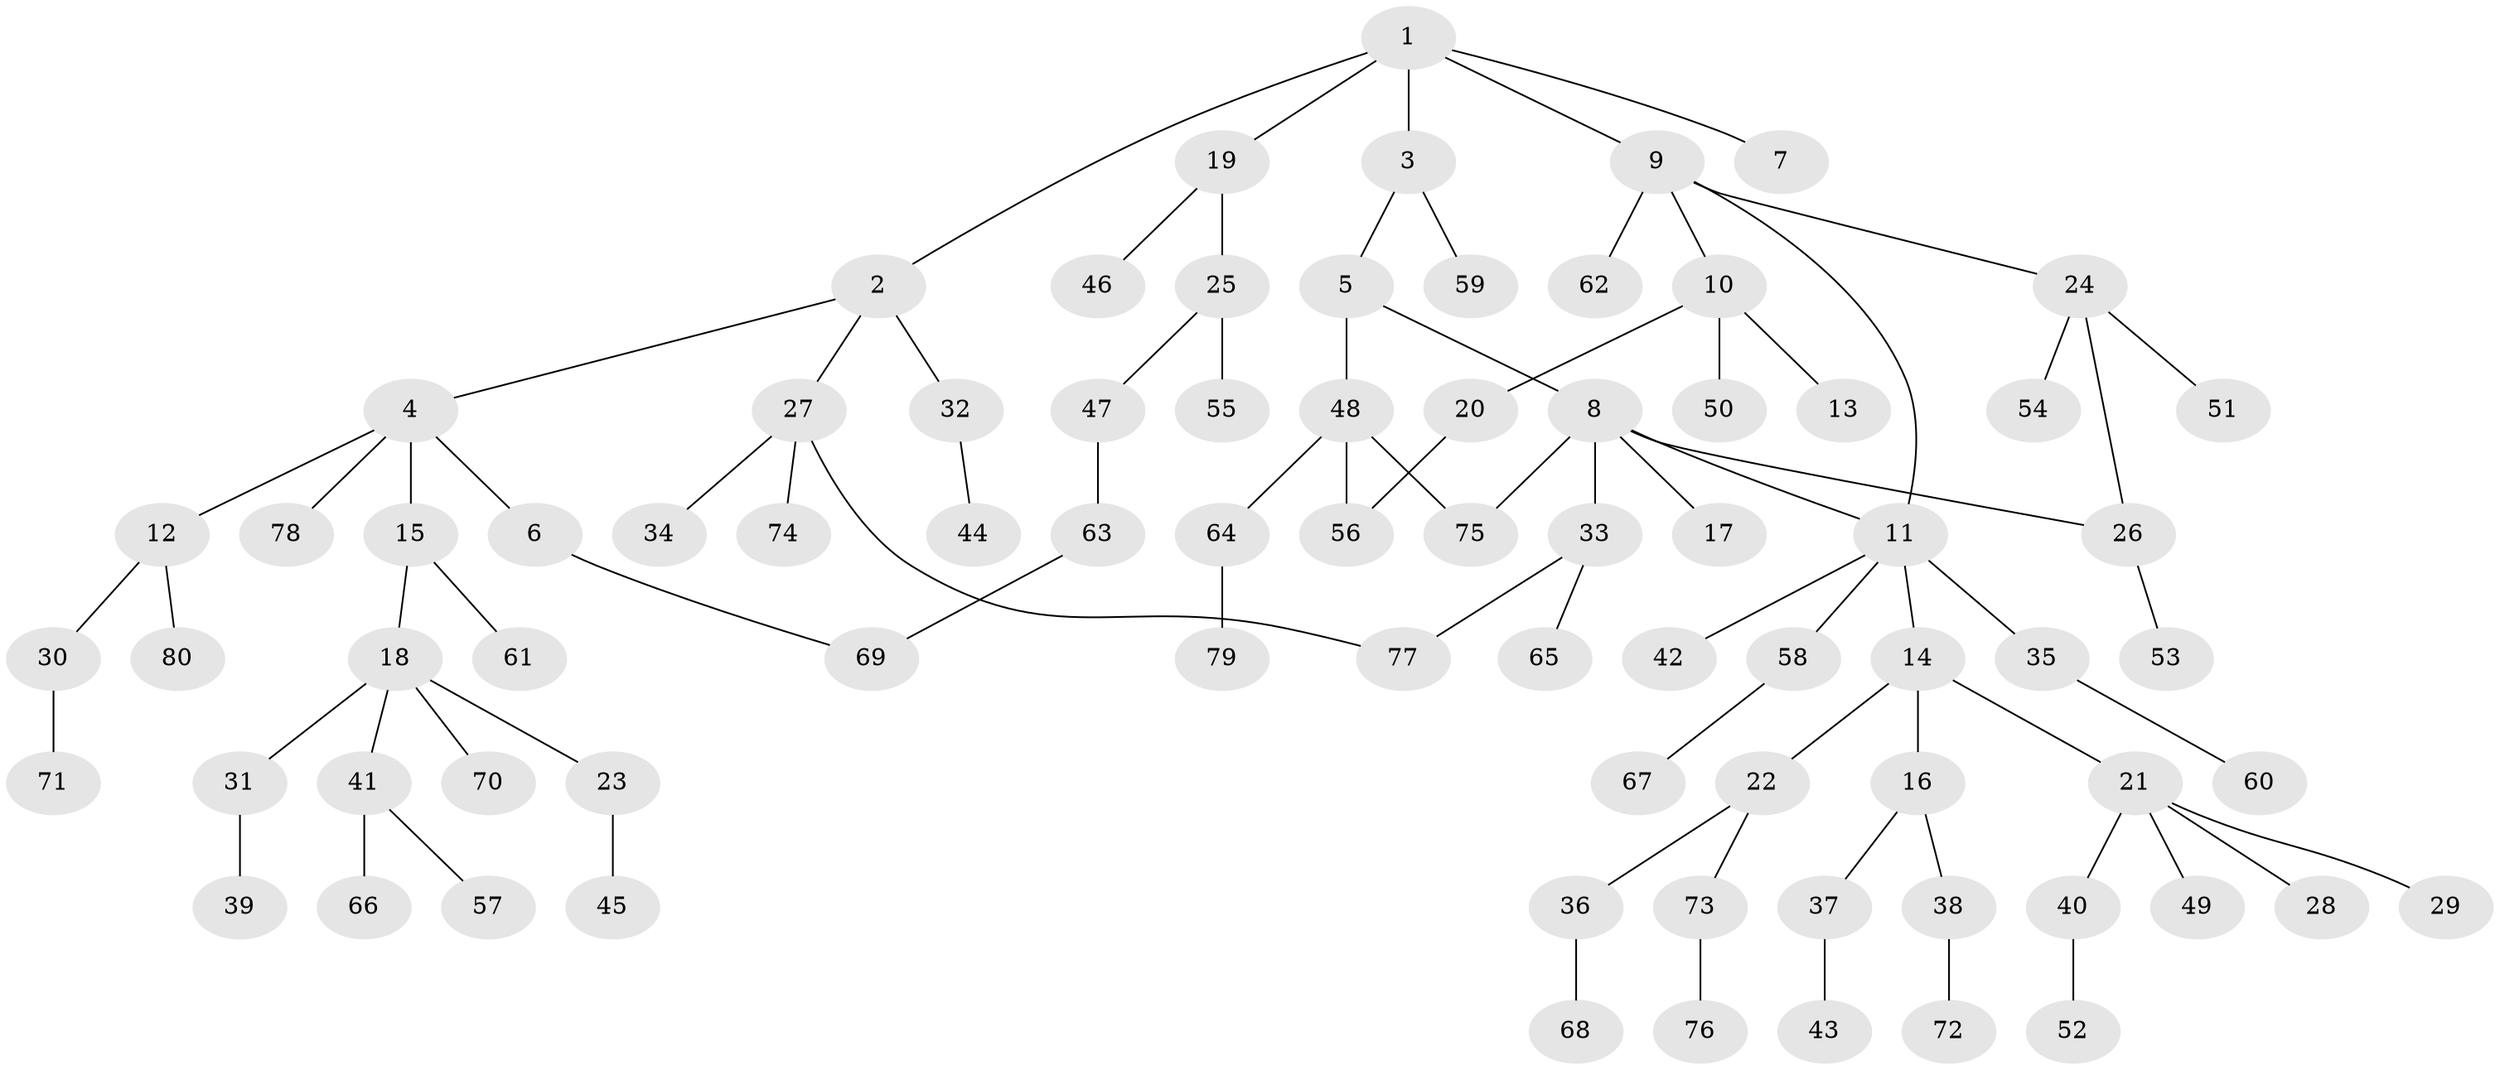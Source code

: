 // Generated by graph-tools (version 1.1) at 2025/25/03/09/25 03:25:33]
// undirected, 80 vertices, 85 edges
graph export_dot {
graph [start="1"]
  node [color=gray90,style=filled];
  1;
  2;
  3;
  4;
  5;
  6;
  7;
  8;
  9;
  10;
  11;
  12;
  13;
  14;
  15;
  16;
  17;
  18;
  19;
  20;
  21;
  22;
  23;
  24;
  25;
  26;
  27;
  28;
  29;
  30;
  31;
  32;
  33;
  34;
  35;
  36;
  37;
  38;
  39;
  40;
  41;
  42;
  43;
  44;
  45;
  46;
  47;
  48;
  49;
  50;
  51;
  52;
  53;
  54;
  55;
  56;
  57;
  58;
  59;
  60;
  61;
  62;
  63;
  64;
  65;
  66;
  67;
  68;
  69;
  70;
  71;
  72;
  73;
  74;
  75;
  76;
  77;
  78;
  79;
  80;
  1 -- 2;
  1 -- 3;
  1 -- 7;
  1 -- 9;
  1 -- 19;
  2 -- 4;
  2 -- 27;
  2 -- 32;
  3 -- 5;
  3 -- 59;
  4 -- 6;
  4 -- 12;
  4 -- 15;
  4 -- 78;
  5 -- 8;
  5 -- 48;
  6 -- 69;
  8 -- 17;
  8 -- 26;
  8 -- 33;
  8 -- 75;
  8 -- 11;
  9 -- 10;
  9 -- 11;
  9 -- 24;
  9 -- 62;
  10 -- 13;
  10 -- 20;
  10 -- 50;
  11 -- 14;
  11 -- 35;
  11 -- 42;
  11 -- 58;
  12 -- 30;
  12 -- 80;
  14 -- 16;
  14 -- 21;
  14 -- 22;
  15 -- 18;
  15 -- 61;
  16 -- 37;
  16 -- 38;
  18 -- 23;
  18 -- 31;
  18 -- 41;
  18 -- 70;
  19 -- 25;
  19 -- 46;
  20 -- 56;
  21 -- 28;
  21 -- 29;
  21 -- 40;
  21 -- 49;
  22 -- 36;
  22 -- 73;
  23 -- 45;
  24 -- 51;
  24 -- 54;
  24 -- 26;
  25 -- 47;
  25 -- 55;
  26 -- 53;
  27 -- 34;
  27 -- 74;
  27 -- 77;
  30 -- 71;
  31 -- 39;
  32 -- 44;
  33 -- 65;
  33 -- 77;
  35 -- 60;
  36 -- 68;
  37 -- 43;
  38 -- 72;
  40 -- 52;
  41 -- 57;
  41 -- 66;
  47 -- 63;
  48 -- 64;
  48 -- 56;
  48 -- 75;
  58 -- 67;
  63 -- 69;
  64 -- 79;
  73 -- 76;
}
